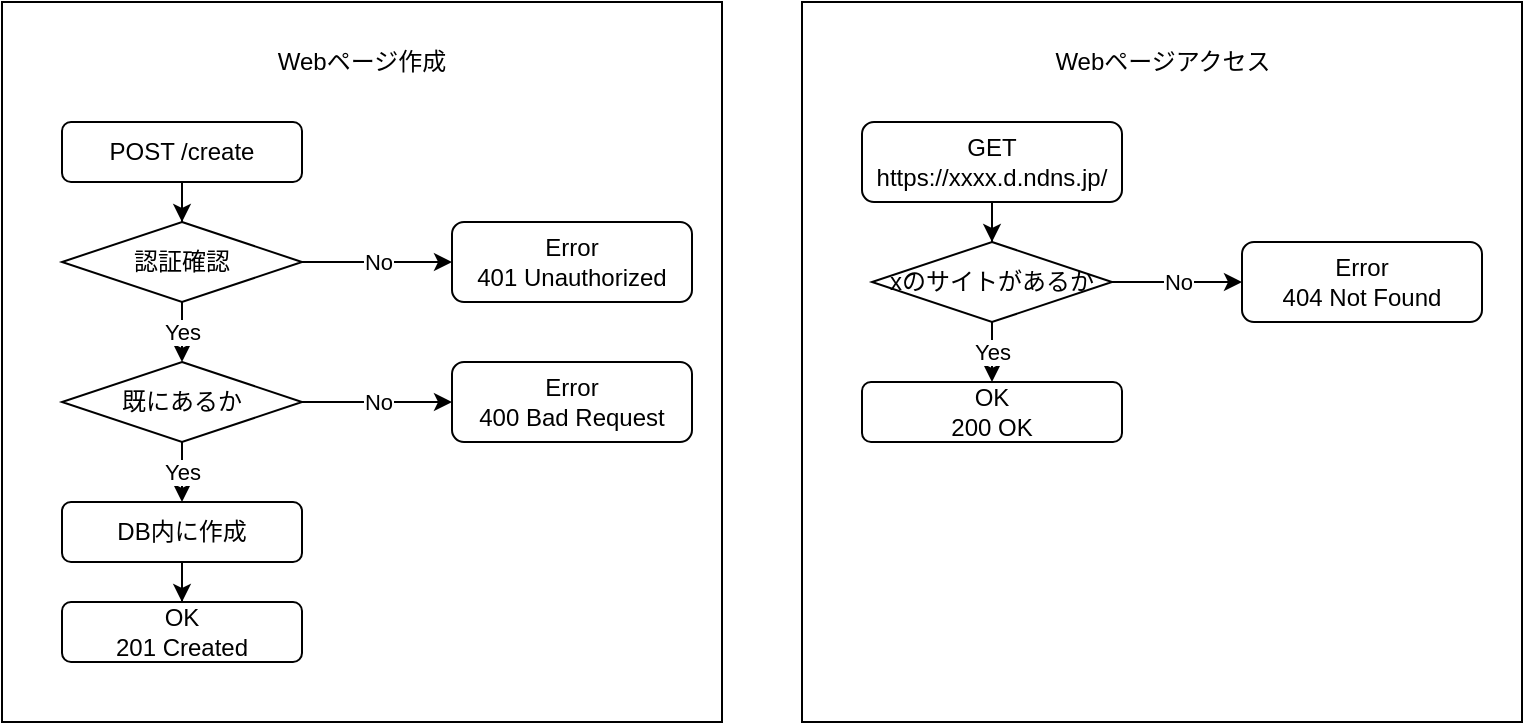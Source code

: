 <mxfile version="15.2.9" type="github">
  <diagram id="EpWENcef6DELHrkScJCC" name="Page-1">
    <mxGraphModel dx="813" dy="441" grid="1" gridSize="10" guides="1" tooltips="1" connect="1" arrows="1" fold="1" page="1" pageScale="1" pageWidth="827" pageHeight="1169" math="0" shadow="0">
      <root>
        <mxCell id="0" />
        <mxCell id="1" parent="0" />
        <mxCell id="SNVMV9OgAb9O99pgnVWP-1" value="" style="rounded=0;whiteSpace=wrap;html=1;" vertex="1" parent="1">
          <mxGeometry x="40" y="40" width="360" height="360" as="geometry" />
        </mxCell>
        <mxCell id="SNVMV9OgAb9O99pgnVWP-5" value="Webページ作成" style="text;html=1;strokeColor=none;fillColor=none;align=center;verticalAlign=middle;whiteSpace=wrap;rounded=0;" vertex="1" parent="1">
          <mxGeometry x="175" y="60" width="90" height="20" as="geometry" />
        </mxCell>
        <mxCell id="SNVMV9OgAb9O99pgnVWP-9" value="" style="edgeStyle=orthogonalEdgeStyle;rounded=0;orthogonalLoop=1;jettySize=auto;html=1;" edge="1" parent="1" source="SNVMV9OgAb9O99pgnVWP-6" target="SNVMV9OgAb9O99pgnVWP-8">
          <mxGeometry relative="1" as="geometry" />
        </mxCell>
        <mxCell id="SNVMV9OgAb9O99pgnVWP-6" value="POST /create" style="rounded=1;whiteSpace=wrap;html=1;" vertex="1" parent="1">
          <mxGeometry x="70" y="100" width="120" height="30" as="geometry" />
        </mxCell>
        <mxCell id="SNVMV9OgAb9O99pgnVWP-11" value="No" style="edgeStyle=orthogonalEdgeStyle;rounded=0;orthogonalLoop=1;jettySize=auto;html=1;" edge="1" parent="1" source="SNVMV9OgAb9O99pgnVWP-8" target="SNVMV9OgAb9O99pgnVWP-10">
          <mxGeometry relative="1" as="geometry" />
        </mxCell>
        <mxCell id="SNVMV9OgAb9O99pgnVWP-14" value="Yes" style="edgeStyle=orthogonalEdgeStyle;rounded=0;orthogonalLoop=1;jettySize=auto;html=1;" edge="1" parent="1" source="SNVMV9OgAb9O99pgnVWP-8" target="SNVMV9OgAb9O99pgnVWP-13">
          <mxGeometry relative="1" as="geometry" />
        </mxCell>
        <mxCell id="SNVMV9OgAb9O99pgnVWP-8" value="認証確認" style="rhombus;whiteSpace=wrap;html=1;" vertex="1" parent="1">
          <mxGeometry x="70" y="150" width="120" height="40" as="geometry" />
        </mxCell>
        <mxCell id="SNVMV9OgAb9O99pgnVWP-10" value="Error 401&amp;nbsp;Unauthorized" style="rounded=1;whiteSpace=wrap;html=1;" vertex="1" parent="1">
          <mxGeometry x="265" y="150" width="120" height="40" as="geometry" />
        </mxCell>
        <mxCell id="SNVMV9OgAb9O99pgnVWP-16" value="No" style="edgeStyle=orthogonalEdgeStyle;rounded=0;orthogonalLoop=1;jettySize=auto;html=1;" edge="1" parent="1" source="SNVMV9OgAb9O99pgnVWP-13" target="SNVMV9OgAb9O99pgnVWP-15">
          <mxGeometry relative="1" as="geometry" />
        </mxCell>
        <mxCell id="SNVMV9OgAb9O99pgnVWP-19" value="Yes" style="edgeStyle=orthogonalEdgeStyle;rounded=0;orthogonalLoop=1;jettySize=auto;html=1;" edge="1" parent="1" source="SNVMV9OgAb9O99pgnVWP-13" target="SNVMV9OgAb9O99pgnVWP-18">
          <mxGeometry relative="1" as="geometry" />
        </mxCell>
        <mxCell id="SNVMV9OgAb9O99pgnVWP-13" value="既にあるか" style="rhombus;whiteSpace=wrap;html=1;" vertex="1" parent="1">
          <mxGeometry x="70" y="220" width="120" height="40" as="geometry" />
        </mxCell>
        <mxCell id="SNVMV9OgAb9O99pgnVWP-15" value="Error&lt;br&gt;400 Bad Request" style="rounded=1;whiteSpace=wrap;html=1;" vertex="1" parent="1">
          <mxGeometry x="265" y="220" width="120" height="40" as="geometry" />
        </mxCell>
        <mxCell id="SNVMV9OgAb9O99pgnVWP-21" value="" style="edgeStyle=orthogonalEdgeStyle;rounded=0;orthogonalLoop=1;jettySize=auto;html=1;" edge="1" parent="1" source="SNVMV9OgAb9O99pgnVWP-18" target="SNVMV9OgAb9O99pgnVWP-20">
          <mxGeometry relative="1" as="geometry" />
        </mxCell>
        <mxCell id="SNVMV9OgAb9O99pgnVWP-18" value="DB内に作成" style="rounded=1;whiteSpace=wrap;html=1;" vertex="1" parent="1">
          <mxGeometry x="70" y="290" width="120" height="30" as="geometry" />
        </mxCell>
        <mxCell id="SNVMV9OgAb9O99pgnVWP-20" value="OK&lt;br&gt;201 Created" style="rounded=1;whiteSpace=wrap;html=1;" vertex="1" parent="1">
          <mxGeometry x="70" y="340" width="120" height="30" as="geometry" />
        </mxCell>
        <mxCell id="SNVMV9OgAb9O99pgnVWP-22" value="" style="rounded=0;whiteSpace=wrap;html=1;" vertex="1" parent="1">
          <mxGeometry x="440" y="40" width="360" height="360" as="geometry" />
        </mxCell>
        <mxCell id="SNVMV9OgAb9O99pgnVWP-23" value="Webページアクセス" style="text;html=1;strokeColor=none;fillColor=none;align=center;verticalAlign=middle;whiteSpace=wrap;rounded=0;" vertex="1" parent="1">
          <mxGeometry x="562.5" y="60" width="115" height="20" as="geometry" />
        </mxCell>
        <mxCell id="SNVMV9OgAb9O99pgnVWP-26" value="" style="edgeStyle=orthogonalEdgeStyle;rounded=0;orthogonalLoop=1;jettySize=auto;html=1;" edge="1" parent="1" source="SNVMV9OgAb9O99pgnVWP-24" target="SNVMV9OgAb9O99pgnVWP-25">
          <mxGeometry relative="1" as="geometry" />
        </mxCell>
        <mxCell id="SNVMV9OgAb9O99pgnVWP-24" value="GET&lt;br&gt;https://xxxx.d.ndns.jp/" style="rounded=1;whiteSpace=wrap;html=1;" vertex="1" parent="1">
          <mxGeometry x="470" y="100" width="130" height="40" as="geometry" />
        </mxCell>
        <mxCell id="SNVMV9OgAb9O99pgnVWP-28" value="No" style="edgeStyle=orthogonalEdgeStyle;rounded=0;orthogonalLoop=1;jettySize=auto;html=1;" edge="1" parent="1" source="SNVMV9OgAb9O99pgnVWP-25" target="SNVMV9OgAb9O99pgnVWP-27">
          <mxGeometry relative="1" as="geometry" />
        </mxCell>
        <mxCell id="SNVMV9OgAb9O99pgnVWP-32" value="Yes" style="edgeStyle=orthogonalEdgeStyle;rounded=0;orthogonalLoop=1;jettySize=auto;html=1;" edge="1" parent="1" source="SNVMV9OgAb9O99pgnVWP-25" target="SNVMV9OgAb9O99pgnVWP-31">
          <mxGeometry relative="1" as="geometry" />
        </mxCell>
        <mxCell id="SNVMV9OgAb9O99pgnVWP-25" value="xのサイトがあるか" style="rhombus;whiteSpace=wrap;html=1;" vertex="1" parent="1">
          <mxGeometry x="475" y="160" width="120" height="40" as="geometry" />
        </mxCell>
        <mxCell id="SNVMV9OgAb9O99pgnVWP-27" value="Error&lt;br&gt;404 Not Found" style="rounded=1;whiteSpace=wrap;html=1;" vertex="1" parent="1">
          <mxGeometry x="660" y="160" width="120" height="40" as="geometry" />
        </mxCell>
        <mxCell id="SNVMV9OgAb9O99pgnVWP-31" value="OK&lt;br&gt;200 OK" style="rounded=1;whiteSpace=wrap;html=1;" vertex="1" parent="1">
          <mxGeometry x="470" y="230" width="130" height="30" as="geometry" />
        </mxCell>
      </root>
    </mxGraphModel>
  </diagram>
</mxfile>
